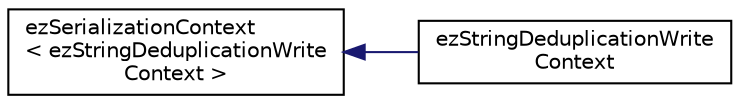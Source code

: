 digraph "Graphical Class Hierarchy"
{
 // LATEX_PDF_SIZE
  edge [fontname="Helvetica",fontsize="10",labelfontname="Helvetica",labelfontsize="10"];
  node [fontname="Helvetica",fontsize="10",shape=record];
  rankdir="LR";
  Node0 [label="ezSerializationContext\l\< ezStringDeduplicationWrite\lContext \>",height=0.2,width=0.4,color="black", fillcolor="white", style="filled",URL="$d6/ddf/classez_serialization_context.htm",tooltip=" "];
  Node0 -> Node1 [dir="back",color="midnightblue",fontsize="10",style="solid",fontname="Helvetica"];
  Node1 [label="ezStringDeduplicationWrite\lContext",height=0.2,width=0.4,color="black", fillcolor="white", style="filled",URL="$df/dc7/classez_string_deduplication_write_context.htm",tooltip="This class allows for automatic deduplication of strings written to a stream. To use,..."];
}
